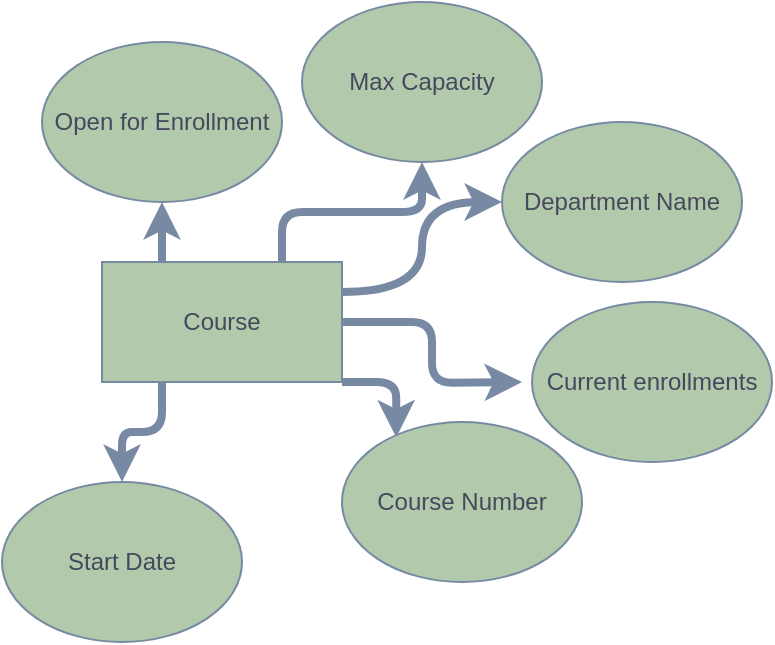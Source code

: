 <mxfile>
    <diagram id="zKrCNbkj29BUZoRoYCBq" name="Page-1">
        <mxGraphModel dx="374" dy="326" grid="1" gridSize="10" guides="1" tooltips="1" connect="1" arrows="1" fold="1" page="1" pageScale="1" pageWidth="850" pageHeight="1100" math="0" shadow="0">
            <root>
                <mxCell id="0"/>
                <mxCell id="1" parent="0"/>
                <mxCell id="4" style="edgeStyle=orthogonalEdgeStyle;orthogonalLoop=1;jettySize=auto;html=1;exitX=1;exitY=0.25;exitDx=0;exitDy=0;strokeWidth=4;curved=1;strokeColor=#788AA3;fontColor=#46495D;" edge="1" parent="1" source="2" target="3">
                    <mxGeometry relative="1" as="geometry"/>
                </mxCell>
                <mxCell id="12" style="edgeStyle=orthogonalEdgeStyle;curved=0;rounded=1;sketch=0;orthogonalLoop=1;jettySize=auto;html=1;exitX=1;exitY=0.5;exitDx=0;exitDy=0;fontColor=#46495D;strokeColor=#788AA3;fillColor=#B2C9AB;strokeWidth=4;" edge="1" parent="1" source="2">
                    <mxGeometry relative="1" as="geometry">
                        <mxPoint x="300" y="190" as="targetPoint"/>
                    </mxGeometry>
                </mxCell>
                <mxCell id="13" style="edgeStyle=orthogonalEdgeStyle;curved=0;rounded=1;sketch=0;orthogonalLoop=1;jettySize=auto;html=1;exitX=1;exitY=1;exitDx=0;exitDy=0;entryX=0.226;entryY=0.097;entryDx=0;entryDy=0;entryPerimeter=0;fontColor=#46495D;strokeColor=#788AA3;fillColor=#B2C9AB;strokeWidth=4;" edge="1" parent="1" source="2" target="7">
                    <mxGeometry relative="1" as="geometry"/>
                </mxCell>
                <mxCell id="14" style="edgeStyle=orthogonalEdgeStyle;curved=0;rounded=1;sketch=0;orthogonalLoop=1;jettySize=auto;html=1;exitX=0.25;exitY=1;exitDx=0;exitDy=0;fontColor=#46495D;strokeColor=#788AA3;fillColor=#B2C9AB;strokeWidth=4;" edge="1" parent="1" source="2" target="9">
                    <mxGeometry relative="1" as="geometry"/>
                </mxCell>
                <mxCell id="15" style="edgeStyle=orthogonalEdgeStyle;curved=0;rounded=1;sketch=0;orthogonalLoop=1;jettySize=auto;html=1;exitX=0.25;exitY=0;exitDx=0;exitDy=0;fontColor=#46495D;strokeColor=#788AA3;fillColor=#B2C9AB;strokeWidth=4;" edge="1" parent="1" source="2" target="8">
                    <mxGeometry relative="1" as="geometry"/>
                </mxCell>
                <mxCell id="16" style="edgeStyle=orthogonalEdgeStyle;curved=0;rounded=1;sketch=0;orthogonalLoop=1;jettySize=auto;html=1;exitX=0.75;exitY=0;exitDx=0;exitDy=0;fontColor=#46495D;strokeColor=#788AA3;fillColor=#B2C9AB;strokeWidth=4;" edge="1" parent="1" source="2" target="11">
                    <mxGeometry relative="1" as="geometry"/>
                </mxCell>
                <mxCell id="2" value="Course" style="rounded=0;whiteSpace=wrap;html=1;fillColor=#B2C9AB;strokeColor=#788AA3;fontColor=#46495D;" vertex="1" parent="1">
                    <mxGeometry x="90" y="130" width="120" height="60" as="geometry"/>
                </mxCell>
                <mxCell id="3" value="Department Name" style="ellipse;whiteSpace=wrap;html=1;fillColor=#B2C9AB;strokeColor=#788AA3;fontColor=#46495D;" vertex="1" parent="1">
                    <mxGeometry x="290" y="60" width="120" height="80" as="geometry"/>
                </mxCell>
                <mxCell id="7" value="Course Number" style="ellipse;whiteSpace=wrap;html=1;rounded=0;sketch=0;fontColor=#46495D;strokeColor=#788AA3;fillColor=#B2C9AB;" vertex="1" parent="1">
                    <mxGeometry x="210" y="210" width="120" height="80" as="geometry"/>
                </mxCell>
                <mxCell id="8" value="Open for Enrollment" style="ellipse;whiteSpace=wrap;html=1;rounded=0;sketch=0;fontColor=#46495D;strokeColor=#788AA3;fillColor=#B2C9AB;" vertex="1" parent="1">
                    <mxGeometry x="60" y="20" width="120" height="80" as="geometry"/>
                </mxCell>
                <mxCell id="9" value="Start Date" style="ellipse;whiteSpace=wrap;html=1;rounded=0;sketch=0;fontColor=#46495D;strokeColor=#788AA3;fillColor=#B2C9AB;" vertex="1" parent="1">
                    <mxGeometry x="40" y="240" width="120" height="80" as="geometry"/>
                </mxCell>
                <mxCell id="10" value="Current enrollments" style="ellipse;whiteSpace=wrap;html=1;rounded=0;sketch=0;fontColor=#46495D;strokeColor=#788AA3;fillColor=#B2C9AB;" vertex="1" parent="1">
                    <mxGeometry x="305" y="150" width="120" height="80" as="geometry"/>
                </mxCell>
                <mxCell id="11" value="Max Capacity" style="ellipse;whiteSpace=wrap;html=1;rounded=0;sketch=0;fontColor=#46495D;strokeColor=#788AA3;fillColor=#B2C9AB;" vertex="1" parent="1">
                    <mxGeometry x="190" width="120" height="80" as="geometry"/>
                </mxCell>
            </root>
        </mxGraphModel>
    </diagram>
</mxfile>